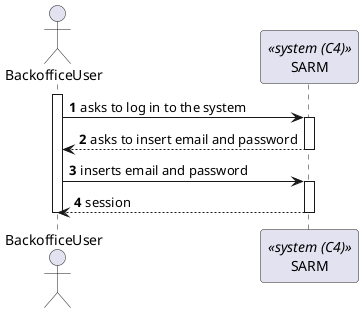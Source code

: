 @startuml process-view
autonumber

actor "BackofficeUser" as BackofficeUser
participant SARM as "SARM" <<system (C4)>>

activate BackofficeUser

    BackofficeUser -> SARM : asks to log in to the system
    
    activate SARM

        SARM --> BackofficeUser : asks to insert email and password

    deactivate SARM

    BackofficeUser -> SARM : inserts email and password

    activate SARM 
        SARM --> BackofficeUser: session
        
    deactivate SARM

deactivate BackofficeUser

@enduml